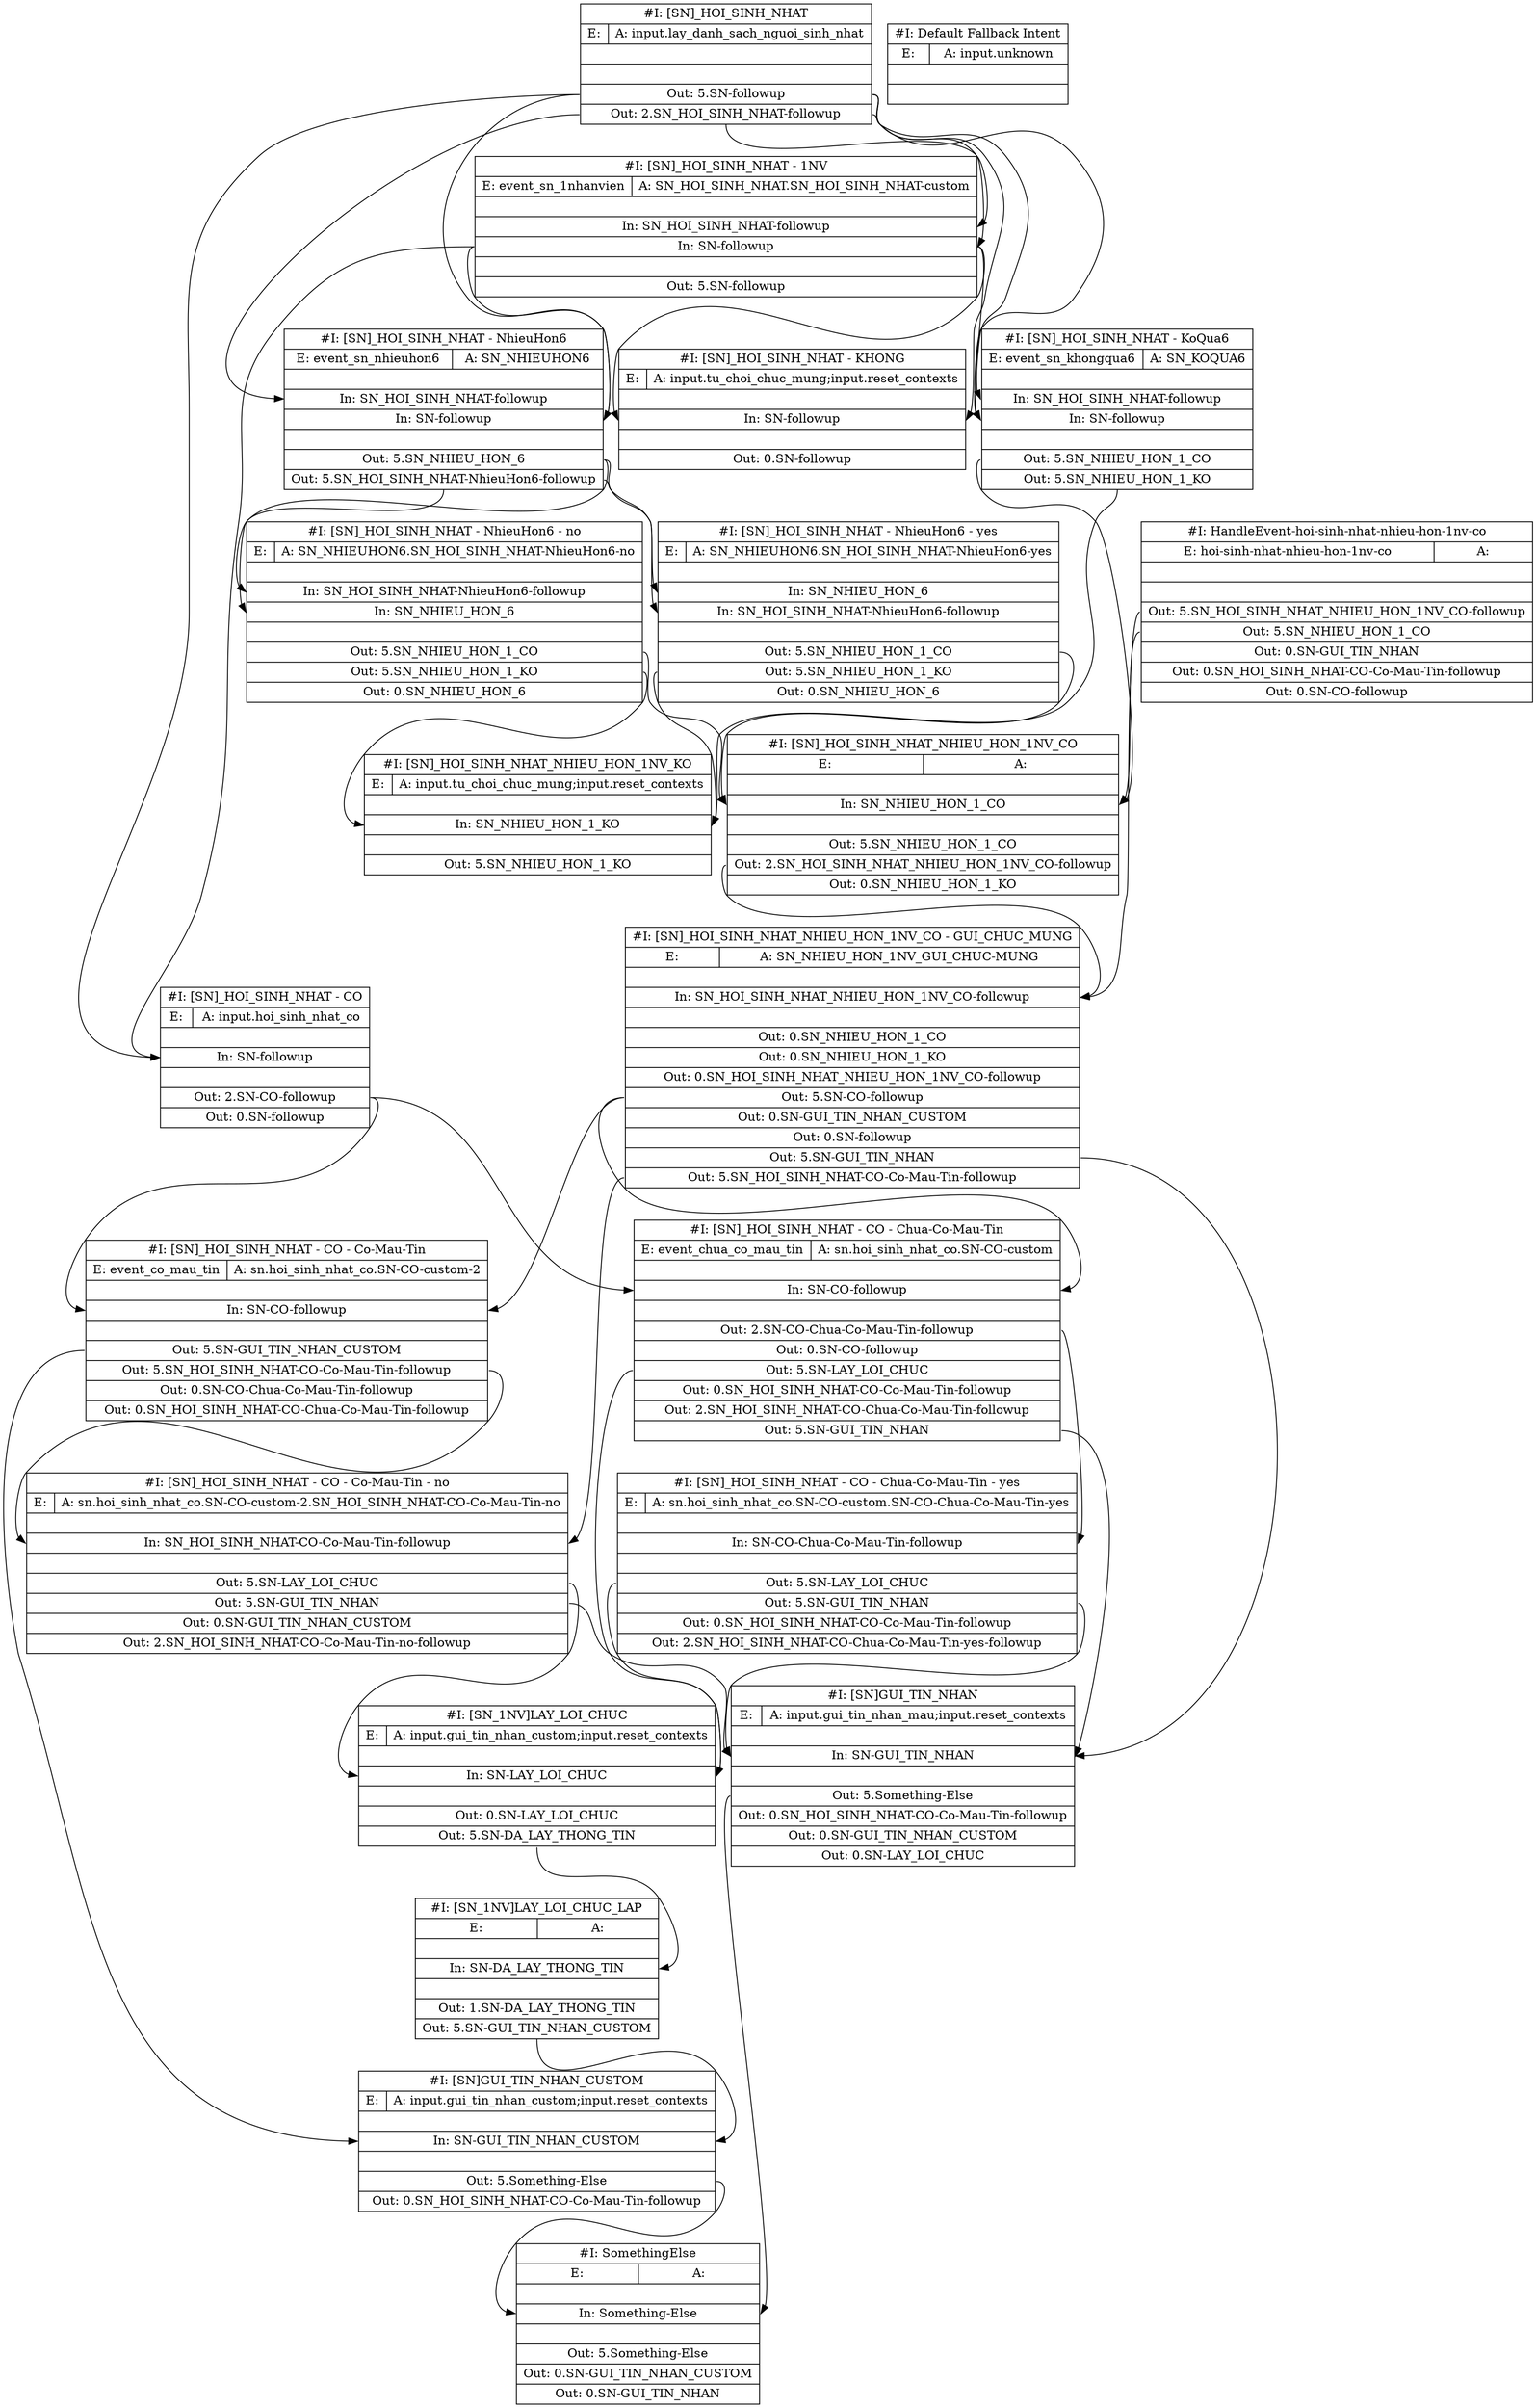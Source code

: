 digraph structs {
	node [shape=record]
	"14554f76-0710-48c3-81a2-6c97feea7ca7" [label="{#I: [SN]_HOI_SINH_NHAT - CO - Co-Mau-Tin - no|{E: |A: sn.hoi_sinh_nhat_co.SN-CO-custom-2.SN_HOI_SINH_NHAT-CO-Co-Mau-Tin-no}||<SN_HOI_SINH_NHAT-CO-Co-Mau-Tin-followup>In: SN_HOI_SINH_NHAT-CO-Co-Mau-Tin-followup||<SN-LAY_LOI_CHUC>Out: 5.SN-LAY_LOI_CHUC|<SN-GUI_TIN_NHAN>Out: 5.SN-GUI_TIN_NHAN|<SN-GUI_TIN_NHAN_CUSTOM>Out: 0.SN-GUI_TIN_NHAN_CUSTOM|<SN_HOI_SINH_NHAT-CO-Co-Mau-Tin-no-followup>Out: 2.SN_HOI_SINH_NHAT-CO-Co-Mau-Tin-no-followup}"]
	"14568d2e-bf03-4e9d-a6f8-4d7433cbb8f4" [label="{#I: [SN]_HOI_SINH_NHAT - KoQua6|{E: event_sn_khongqua6|A: SN_KOQUA6}||<SN_HOI_SINH_NHAT-followup>In: SN_HOI_SINH_NHAT-followup|<SN-followup>In: SN-followup||<SN_NHIEU_HON_1_CO>Out: 5.SN_NHIEU_HON_1_CO|<SN_NHIEU_HON_1_KO>Out: 5.SN_NHIEU_HON_1_KO}"]
	"34f7f849-7631-4d5b-81b3-6f421072f835" [label="{#I: [SN]_HOI_SINH_NHAT - CO - Chua-Co-Mau-Tin|{E: event_chua_co_mau_tin|A: sn.hoi_sinh_nhat_co.SN-CO-custom}||<SN-CO-followup>In: SN-CO-followup||<SN-CO-Chua-Co-Mau-Tin-followup>Out: 2.SN-CO-Chua-Co-Mau-Tin-followup|<SN-CO-followup>Out: 0.SN-CO-followup|<SN-LAY_LOI_CHUC>Out: 5.SN-LAY_LOI_CHUC|<SN_HOI_SINH_NHAT-CO-Co-Mau-Tin-followup>Out: 0.SN_HOI_SINH_NHAT-CO-Co-Mau-Tin-followup|<SN_HOI_SINH_NHAT-CO-Chua-Co-Mau-Tin-followup>Out: 2.SN_HOI_SINH_NHAT-CO-Chua-Co-Mau-Tin-followup|<SN-GUI_TIN_NHAN>Out: 5.SN-GUI_TIN_NHAN}"]
	"47a2ea8f-44d3-41ca-9e09-647d8d30f79b" [label="{#I: [SN]GUI_TIN_NHAN|{E: |A: input.gui_tin_nhan_mau;input.reset_contexts}||<SN-GUI_TIN_NHAN>In: SN-GUI_TIN_NHAN||<Something-Else>Out: 5.Something-Else|<SN_HOI_SINH_NHAT-CO-Co-Mau-Tin-followup>Out: 0.SN_HOI_SINH_NHAT-CO-Co-Mau-Tin-followup|<SN-GUI_TIN_NHAN_CUSTOM>Out: 0.SN-GUI_TIN_NHAN_CUSTOM|<SN-LAY_LOI_CHUC>Out: 0.SN-LAY_LOI_CHUC}"]
	"52861fcf-bcac-4767-8b65-168e66e5f26a" [label="{#I: [SN]_HOI_SINH_NHAT - CO - Co-Mau-Tin|{E: event_co_mau_tin|A: sn.hoi_sinh_nhat_co.SN-CO-custom-2}||<SN-CO-followup>In: SN-CO-followup||<SN-GUI_TIN_NHAN_CUSTOM>Out: 5.SN-GUI_TIN_NHAN_CUSTOM|<SN_HOI_SINH_NHAT-CO-Co-Mau-Tin-followup>Out: 5.SN_HOI_SINH_NHAT-CO-Co-Mau-Tin-followup|<SN-CO-Chua-Co-Mau-Tin-followup>Out: 0.SN-CO-Chua-Co-Mau-Tin-followup|<SN_HOI_SINH_NHAT-CO-Chua-Co-Mau-Tin-followup>Out: 0.SN_HOI_SINH_NHAT-CO-Chua-Co-Mau-Tin-followup}"]
	"82064fab-09fb-4170-bccf-dc508cd831b0" [label="{#I: [SN_1NV]LAY_LOI_CHUC|{E: |A: input.gui_tin_nhan_custom;input.reset_contexts}||<SN-LAY_LOI_CHUC>In: SN-LAY_LOI_CHUC||<SN-LAY_LOI_CHUC>Out: 0.SN-LAY_LOI_CHUC|<SN-DA_LAY_THONG_TIN>Out: 5.SN-DA_LAY_THONG_TIN}"]
	"939906b2-b5cf-47e3-b0d6-2373e9de4661" [label="{#I: [SN]GUI_TIN_NHAN_CUSTOM|{E: |A: input.gui_tin_nhan_custom;input.reset_contexts}||<SN-GUI_TIN_NHAN_CUSTOM>In: SN-GUI_TIN_NHAN_CUSTOM||<Something-Else>Out: 5.Something-Else|<SN_HOI_SINH_NHAT-CO-Co-Mau-Tin-followup>Out: 0.SN_HOI_SINH_NHAT-CO-Co-Mau-Tin-followup}"]
	"9c4abab1-b286-49da-a1c7-62df79da1dd4" [label="{#I: SomethingElse|{E: |A: }||<Something-Else>In: Something-Else||<Something-Else>Out: 5.Something-Else|<SN-GUI_TIN_NHAN_CUSTOM>Out: 0.SN-GUI_TIN_NHAN_CUSTOM|<SN-GUI_TIN_NHAN>Out: 0.SN-GUI_TIN_NHAN}"]
	"9d1869ed-9f7a-4944-9860-d8d7178703c4" [label="{#I: [SN]_HOI_SINH_NHAT - NhieuHon6 - yes|{E: |A: SN_NHIEUHON6.SN_HOI_SINH_NHAT-NhieuHon6-yes}||<SN_NHIEU_HON_6>In: SN_NHIEU_HON_6|<SN_HOI_SINH_NHAT-NhieuHon6-followup>In: SN_HOI_SINH_NHAT-NhieuHon6-followup||<SN_NHIEU_HON_1_CO>Out: 5.SN_NHIEU_HON_1_CO|<SN_NHIEU_HON_1_KO>Out: 5.SN_NHIEU_HON_1_KO|<SN_NHIEU_HON_6>Out: 0.SN_NHIEU_HON_6}"]
	"aa846671-dac7-4d43-8e14-264d606cc13c" [label="{#I: HandleEvent-hoi-sinh-nhat-nhieu-hon-1nv-co|{E: hoi-sinh-nhat-nhieu-hon-1nv-co|A: }|||<SN_HOI_SINH_NHAT_NHIEU_HON_1NV_CO-followup>Out: 5.SN_HOI_SINH_NHAT_NHIEU_HON_1NV_CO-followup|<SN_NHIEU_HON_1_CO>Out: 5.SN_NHIEU_HON_1_CO|<SN-GUI_TIN_NHAN>Out: 0.SN-GUI_TIN_NHAN|<SN_HOI_SINH_NHAT-CO-Co-Mau-Tin-followup>Out: 0.SN_HOI_SINH_NHAT-CO-Co-Mau-Tin-followup|<SN-CO-followup>Out: 0.SN-CO-followup}"]
	"c6c1b7cc-d886-453d-a820-2de46b25e25c" [label="{#I: [SN]_HOI_SINH_NHAT - NhieuHon6|{E: event_sn_nhieuhon6|A: SN_NHIEUHON6}||<SN_HOI_SINH_NHAT-followup>In: SN_HOI_SINH_NHAT-followup|<SN-followup>In: SN-followup||<SN_NHIEU_HON_6>Out: 5.SN_NHIEU_HON_6|<SN_HOI_SINH_NHAT-NhieuHon6-followup>Out: 5.SN_HOI_SINH_NHAT-NhieuHon6-followup}"]
	"c703e510-c0fd-4dea-b8e5-20b510db79ee" [label="{#I: [SN]_HOI_SINH_NHAT_NHIEU_HON_1NV_KO|{E: |A: input.tu_choi_chuc_mung;input.reset_contexts}||<SN_NHIEU_HON_1_KO>In: SN_NHIEU_HON_1_KO||<SN_NHIEU_HON_1_KO>Out: 5.SN_NHIEU_HON_1_KO}"]
	"cc0145ae-bd7f-4b18-a923-eaf53bf9718b" [label="{#I: Default Fallback Intent|{E: |A: input.unknown}||}"]
	"cd21fe76-84e5-4e38-84a8-94142086060f" [label="{#I: [SN]_HOI_SINH_NHAT - CO - Chua-Co-Mau-Tin - yes|{E: |A: sn.hoi_sinh_nhat_co.SN-CO-custom.SN-CO-Chua-Co-Mau-Tin-yes}||<SN-CO-Chua-Co-Mau-Tin-followup>In: SN-CO-Chua-Co-Mau-Tin-followup||<SN-LAY_LOI_CHUC>Out: 5.SN-LAY_LOI_CHUC|<SN-GUI_TIN_NHAN>Out: 5.SN-GUI_TIN_NHAN|<SN_HOI_SINH_NHAT-CO-Co-Mau-Tin-followup>Out: 0.SN_HOI_SINH_NHAT-CO-Co-Mau-Tin-followup|<SN_HOI_SINH_NHAT-CO-Chua-Co-Mau-Tin-yes-followup>Out: 2.SN_HOI_SINH_NHAT-CO-Chua-Co-Mau-Tin-yes-followup}"]
	"d0bf79fc-6425-4c20-81a7-42c4afc0aabf" [label="{#I: [SN]_HOI_SINH_NHAT - 1NV|{E: event_sn_1nhanvien|A: SN_HOI_SINH_NHAT.SN_HOI_SINH_NHAT-custom}||<SN_HOI_SINH_NHAT-followup>In: SN_HOI_SINH_NHAT-followup|<SN-followup>In: SN-followup||<SN-followup>Out: 5.SN-followup}"]
	"d3f371f6-e422-4a14-81f3-9ef8e4fd522b" [label="{#I: [SN_1NV]LAY_LOI_CHUC_LAP|{E: |A: }||<SN-DA_LAY_THONG_TIN>In: SN-DA_LAY_THONG_TIN||<SN-DA_LAY_THONG_TIN>Out: 1.SN-DA_LAY_THONG_TIN|<SN-GUI_TIN_NHAN_CUSTOM>Out: 5.SN-GUI_TIN_NHAN_CUSTOM}"]
	"e9a7d577-d1e9-4506-bee5-e1dccecdb0b3" [label="{#I: [SN]_HOI_SINH_NHAT_NHIEU_HON_1NV_CO|{E: |A: }||<SN_NHIEU_HON_1_CO>In: SN_NHIEU_HON_1_CO||<SN_NHIEU_HON_1_CO>Out: 5.SN_NHIEU_HON_1_CO|<SN_HOI_SINH_NHAT_NHIEU_HON_1NV_CO-followup>Out: 2.SN_HOI_SINH_NHAT_NHIEU_HON_1NV_CO-followup|<SN_NHIEU_HON_1_KO>Out: 0.SN_NHIEU_HON_1_KO}"]
	"ea89923c-9b51-4dec-a54d-c16d4203566e" [label="{#I: [SN]_HOI_SINH_NHAT - NhieuHon6 - no|{E: |A: SN_NHIEUHON6.SN_HOI_SINH_NHAT-NhieuHon6-no}||<SN_HOI_SINH_NHAT-NhieuHon6-followup>In: SN_HOI_SINH_NHAT-NhieuHon6-followup|<SN_NHIEU_HON_6>In: SN_NHIEU_HON_6||<SN_NHIEU_HON_1_CO>Out: 5.SN_NHIEU_HON_1_CO|<SN_NHIEU_HON_1_KO>Out: 5.SN_NHIEU_HON_1_KO|<SN_NHIEU_HON_6>Out: 0.SN_NHIEU_HON_6}"]
	"ebd5e495-39fb-4b0d-b44d-469c455d878b" [label="{#I: [SN]_HOI_SINH_NHAT - KHONG|{E: |A: input.tu_choi_chuc_mung;input.reset_contexts}||<SN-followup>In: SN-followup||<SN-followup>Out: 0.SN-followup}"]
	"eda0f852-80b6-4a0a-aa1e-5667a2c0f327" [label="{#I: [SN]_HOI_SINH_NHAT - CO|{E: |A: input.hoi_sinh_nhat_co}||<SN-followup>In: SN-followup||<SN-CO-followup>Out: 2.SN-CO-followup|<SN-followup>Out: 0.SN-followup}"]
	"f0cf3f5f-8a2d-4419-b460-f83c052b1cac" [label="{#I: [SN]_HOI_SINH_NHAT_NHIEU_HON_1NV_CO - GUI_CHUC_MUNG|{E: |A: SN_NHIEU_HON_1NV_GUI_CHUC-MUNG}||<SN_HOI_SINH_NHAT_NHIEU_HON_1NV_CO-followup>In: SN_HOI_SINH_NHAT_NHIEU_HON_1NV_CO-followup||<SN_NHIEU_HON_1_CO>Out: 0.SN_NHIEU_HON_1_CO|<SN_NHIEU_HON_1_KO>Out: 0.SN_NHIEU_HON_1_KO|<SN_HOI_SINH_NHAT_NHIEU_HON_1NV_CO-followup>Out: 0.SN_HOI_SINH_NHAT_NHIEU_HON_1NV_CO-followup|<SN-CO-followup>Out: 5.SN-CO-followup|<SN-GUI_TIN_NHAN_CUSTOM>Out: 0.SN-GUI_TIN_NHAN_CUSTOM|<SN-followup>Out: 0.SN-followup|<SN-GUI_TIN_NHAN>Out: 5.SN-GUI_TIN_NHAN|<SN_HOI_SINH_NHAT-CO-Co-Mau-Tin-followup>Out: 5.SN_HOI_SINH_NHAT-CO-Co-Mau-Tin-followup}"]
	"face4ef4-1e62-4007-9ddd-fd1eb53b2962" [label="{#I: [SN]_HOI_SINH_NHAT|{E: |A: input.lay_danh_sach_nguoi_sinh_nhat}|||<SN-followup>Out: 5.SN-followup|<SN_HOI_SINH_NHAT-followup>Out: 2.SN_HOI_SINH_NHAT-followup}"]
	"14554f76-0710-48c3-81a2-6c97feea7ca7":"SN-GUI_TIN_NHAN" -> "47a2ea8f-44d3-41ca-9e09-647d8d30f79b":"SN-GUI_TIN_NHAN"
	"14554f76-0710-48c3-81a2-6c97feea7ca7":"SN-LAY_LOI_CHUC" -> "82064fab-09fb-4170-bccf-dc508cd831b0":"SN-LAY_LOI_CHUC"
	"14568d2e-bf03-4e9d-a6f8-4d7433cbb8f4":SN_NHIEU_HON_1_KO -> "c703e510-c0fd-4dea-b8e5-20b510db79ee":SN_NHIEU_HON_1_KO
	"14568d2e-bf03-4e9d-a6f8-4d7433cbb8f4":SN_NHIEU_HON_1_CO -> "e9a7d577-d1e9-4506-bee5-e1dccecdb0b3":SN_NHIEU_HON_1_CO
	"34f7f849-7631-4d5b-81b3-6f421072f835":"SN-GUI_TIN_NHAN" -> "47a2ea8f-44d3-41ca-9e09-647d8d30f79b":"SN-GUI_TIN_NHAN"
	"34f7f849-7631-4d5b-81b3-6f421072f835":"SN-LAY_LOI_CHUC" -> "82064fab-09fb-4170-bccf-dc508cd831b0":"SN-LAY_LOI_CHUC"
	"34f7f849-7631-4d5b-81b3-6f421072f835":"SN-CO-Chua-Co-Mau-Tin-followup" -> "cd21fe76-84e5-4e38-84a8-94142086060f":"SN-CO-Chua-Co-Mau-Tin-followup"
	"47a2ea8f-44d3-41ca-9e09-647d8d30f79b":"Something-Else" -> "9c4abab1-b286-49da-a1c7-62df79da1dd4":"Something-Else"
	"52861fcf-bcac-4767-8b65-168e66e5f26a":"SN_HOI_SINH_NHAT-CO-Co-Mau-Tin-followup" -> "14554f76-0710-48c3-81a2-6c97feea7ca7":"SN_HOI_SINH_NHAT-CO-Co-Mau-Tin-followup"
	"52861fcf-bcac-4767-8b65-168e66e5f26a":"SN-GUI_TIN_NHAN_CUSTOM" -> "939906b2-b5cf-47e3-b0d6-2373e9de4661":"SN-GUI_TIN_NHAN_CUSTOM"
	"82064fab-09fb-4170-bccf-dc508cd831b0":"SN-DA_LAY_THONG_TIN" -> "d3f371f6-e422-4a14-81f3-9ef8e4fd522b":"SN-DA_LAY_THONG_TIN"
	"939906b2-b5cf-47e3-b0d6-2373e9de4661":"Something-Else" -> "9c4abab1-b286-49da-a1c7-62df79da1dd4":"Something-Else"
	"9d1869ed-9f7a-4944-9860-d8d7178703c4":SN_NHIEU_HON_1_KO -> "c703e510-c0fd-4dea-b8e5-20b510db79ee":SN_NHIEU_HON_1_KO
	"9d1869ed-9f7a-4944-9860-d8d7178703c4":SN_NHIEU_HON_1_CO -> "e9a7d577-d1e9-4506-bee5-e1dccecdb0b3":SN_NHIEU_HON_1_CO
	"aa846671-dac7-4d43-8e14-264d606cc13c":SN_NHIEU_HON_1_CO -> "e9a7d577-d1e9-4506-bee5-e1dccecdb0b3":SN_NHIEU_HON_1_CO
	"aa846671-dac7-4d43-8e14-264d606cc13c":"SN_HOI_SINH_NHAT_NHIEU_HON_1NV_CO-followup" -> "f0cf3f5f-8a2d-4419-b460-f83c052b1cac":"SN_HOI_SINH_NHAT_NHIEU_HON_1NV_CO-followup"
	"c6c1b7cc-d886-453d-a820-2de46b25e25c":SN_NHIEU_HON_6 -> "9d1869ed-9f7a-4944-9860-d8d7178703c4":SN_NHIEU_HON_6
	"c6c1b7cc-d886-453d-a820-2de46b25e25c":"SN_HOI_SINH_NHAT-NhieuHon6-followup" -> "9d1869ed-9f7a-4944-9860-d8d7178703c4":"SN_HOI_SINH_NHAT-NhieuHon6-followup"
	"c6c1b7cc-d886-453d-a820-2de46b25e25c":SN_NHIEU_HON_6 -> "ea89923c-9b51-4dec-a54d-c16d4203566e":SN_NHIEU_HON_6
	"c6c1b7cc-d886-453d-a820-2de46b25e25c":"SN_HOI_SINH_NHAT-NhieuHon6-followup" -> "ea89923c-9b51-4dec-a54d-c16d4203566e":"SN_HOI_SINH_NHAT-NhieuHon6-followup"
	"cd21fe76-84e5-4e38-84a8-94142086060f":"SN-GUI_TIN_NHAN" -> "47a2ea8f-44d3-41ca-9e09-647d8d30f79b":"SN-GUI_TIN_NHAN"
	"cd21fe76-84e5-4e38-84a8-94142086060f":"SN-LAY_LOI_CHUC" -> "82064fab-09fb-4170-bccf-dc508cd831b0":"SN-LAY_LOI_CHUC"
	"d0bf79fc-6425-4c20-81a7-42c4afc0aabf":"SN-followup" -> "14568d2e-bf03-4e9d-a6f8-4d7433cbb8f4":"SN-followup"
	"d0bf79fc-6425-4c20-81a7-42c4afc0aabf":"SN-followup" -> "c6c1b7cc-d886-453d-a820-2de46b25e25c":"SN-followup"
	"d0bf79fc-6425-4c20-81a7-42c4afc0aabf":"SN-followup" -> "ebd5e495-39fb-4b0d-b44d-469c455d878b":"SN-followup"
	"d0bf79fc-6425-4c20-81a7-42c4afc0aabf":"SN-followup" -> "eda0f852-80b6-4a0a-aa1e-5667a2c0f327":"SN-followup"
	"d3f371f6-e422-4a14-81f3-9ef8e4fd522b":"SN-GUI_TIN_NHAN_CUSTOM" -> "939906b2-b5cf-47e3-b0d6-2373e9de4661":"SN-GUI_TIN_NHAN_CUSTOM"
	"e9a7d577-d1e9-4506-bee5-e1dccecdb0b3":"SN_HOI_SINH_NHAT_NHIEU_HON_1NV_CO-followup" -> "f0cf3f5f-8a2d-4419-b460-f83c052b1cac":"SN_HOI_SINH_NHAT_NHIEU_HON_1NV_CO-followup"
	"ea89923c-9b51-4dec-a54d-c16d4203566e":SN_NHIEU_HON_1_KO -> "c703e510-c0fd-4dea-b8e5-20b510db79ee":SN_NHIEU_HON_1_KO
	"ea89923c-9b51-4dec-a54d-c16d4203566e":SN_NHIEU_HON_1_CO -> "e9a7d577-d1e9-4506-bee5-e1dccecdb0b3":SN_NHIEU_HON_1_CO
	"eda0f852-80b6-4a0a-aa1e-5667a2c0f327":"SN-CO-followup" -> "34f7f849-7631-4d5b-81b3-6f421072f835":"SN-CO-followup"
	"eda0f852-80b6-4a0a-aa1e-5667a2c0f327":"SN-CO-followup" -> "52861fcf-bcac-4767-8b65-168e66e5f26a":"SN-CO-followup"
	"f0cf3f5f-8a2d-4419-b460-f83c052b1cac":"SN_HOI_SINH_NHAT-CO-Co-Mau-Tin-followup" -> "14554f76-0710-48c3-81a2-6c97feea7ca7":"SN_HOI_SINH_NHAT-CO-Co-Mau-Tin-followup"
	"f0cf3f5f-8a2d-4419-b460-f83c052b1cac":"SN-CO-followup" -> "34f7f849-7631-4d5b-81b3-6f421072f835":"SN-CO-followup"
	"f0cf3f5f-8a2d-4419-b460-f83c052b1cac":"SN-GUI_TIN_NHAN" -> "47a2ea8f-44d3-41ca-9e09-647d8d30f79b":"SN-GUI_TIN_NHAN"
	"f0cf3f5f-8a2d-4419-b460-f83c052b1cac":"SN-CO-followup" -> "52861fcf-bcac-4767-8b65-168e66e5f26a":"SN-CO-followup"
	"face4ef4-1e62-4007-9ddd-fd1eb53b2962":"SN-followup" -> "14568d2e-bf03-4e9d-a6f8-4d7433cbb8f4":"SN-followup"
	"face4ef4-1e62-4007-9ddd-fd1eb53b2962":"SN_HOI_SINH_NHAT-followup" -> "14568d2e-bf03-4e9d-a6f8-4d7433cbb8f4":"SN_HOI_SINH_NHAT-followup"
	"face4ef4-1e62-4007-9ddd-fd1eb53b2962":"SN-followup" -> "c6c1b7cc-d886-453d-a820-2de46b25e25c":"SN-followup"
	"face4ef4-1e62-4007-9ddd-fd1eb53b2962":"SN_HOI_SINH_NHAT-followup" -> "c6c1b7cc-d886-453d-a820-2de46b25e25c":"SN_HOI_SINH_NHAT-followup"
	"face4ef4-1e62-4007-9ddd-fd1eb53b2962":"SN-followup" -> "d0bf79fc-6425-4c20-81a7-42c4afc0aabf":"SN-followup"
	"face4ef4-1e62-4007-9ddd-fd1eb53b2962":"SN_HOI_SINH_NHAT-followup" -> "d0bf79fc-6425-4c20-81a7-42c4afc0aabf":"SN_HOI_SINH_NHAT-followup"
	"face4ef4-1e62-4007-9ddd-fd1eb53b2962":"SN-followup" -> "ebd5e495-39fb-4b0d-b44d-469c455d878b":"SN-followup"
	"face4ef4-1e62-4007-9ddd-fd1eb53b2962":"SN-followup" -> "eda0f852-80b6-4a0a-aa1e-5667a2c0f327":"SN-followup"
}
